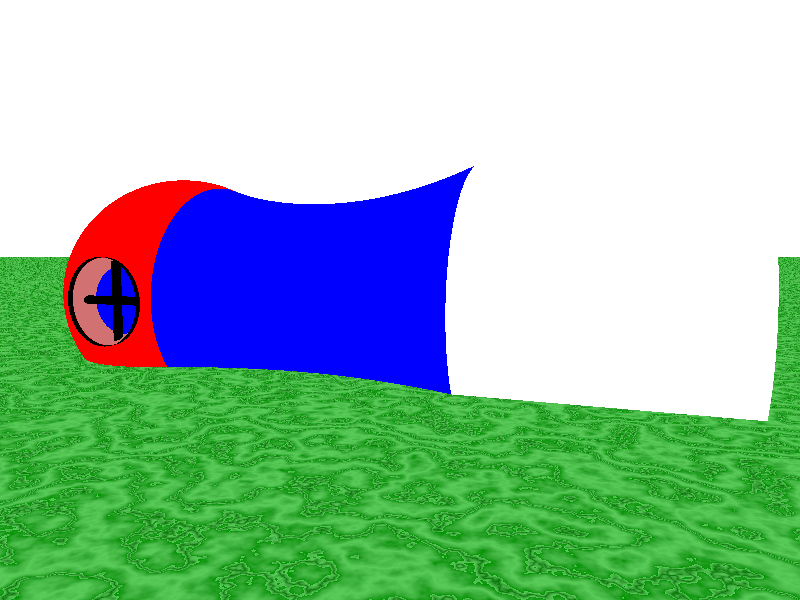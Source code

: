 #include "colors.inc"     
#include "textures.inc"

#declare Font="cyrvetic.ttf";
#declare zi=1.5;
light_source{
	<2,2,2>
	color White

}
light_source{
	<-5,2,zi>
	color Yellow

}
light_source{
	<-5,12,3>
	color White

}

camera{   //camera pour etre en face du cylindre
	location<-5,25,zi>
	look_at <-5,2,zi>
	sky <0,0,1>
	right<-image_width/image_height,0,0>
}
camera{     //camera pour etre en face de la sphere
	location<8,13,zi+1>
	look_at <-5,8,zi>
	sky <0,0,1>
	right<-image_width/image_height,0,0>
}

background { White}

plane{
    z,0
    texture{    Jade }
}


difference{ //pour creuser la maison
      union{

            cylinder{
                  <-5,10,zi>
                  <-5,15,zi>
                  3
                  pigment{ color White}
            }


            difference{
                 sphere{     //sphere rouge
                              <-5,2,zi>
                              3
                               pigment{ color Red}
                 }
                        
                  
                  sphere{     //afin de faire la fenetre
                              <-2,2,zi>
                              1
                               pigment{ color Brown}
                  }
                  cylinder{   //afin de faire la porte entre la sphere et le lathe
                        <-5,4,zi>
                        <-5,6,zi>
                        2.5
                        pigment{ color Green}
                  }
                  sphere{     //afin de faire la porte entre la sphere et le lathe 
                        <-5,5,zi>
                        2.5
                         pigment{ color Yellow}
                  }
                  
            }
            
            
            lathe{      //relie le cylindre et la sphere
                  bezier_spline
                  4,
                  <2.79,1.09>,
                  <2.09,2.89>,
                  <2.02,5.59>,
                  <3,8>
                   pigment{ color Blue}
                   
                   translate <-5,2,zi>
            }
      }
      
       union{     //on faire l'union du cylindre et de la sphere qui creusent la maison
            cylinder{
                  <-5,9,zi>
                  <-5,14.5,zi>
                  2.5
                  pigment{ color White}
            }
           
            sphere{
                  <-5,2,zi>
                  2.5
                  pigment{ color Blue}
            }
            sphere{
                  <-5,2,zi-2>
                  2.5
                  pigment{ color Blue}
            }
                  
            
            
           
      
      }
  
}


union{//fenetre 
                        
      
      lathe{ //ACDB
            bezier_spline
            4,
            <1,0>,
            <1,0.2>,
            <0.99,0.07>,
            <0.99,0.14>
            pigment{ color Black}
            rotate <0,0,90>
            translate<-2-0.05,2,zi> 
      }
      cylinder{
            <-2.5,2-1,zi>
            <-2.5,2+1,zi>
            0.1
            pigment{ color Black}
      }
      cylinder{
            <-2.5,2,zi-1>
            <-2.5,2,zi+1>
            0.1
            pigment{ color Black}
      }
}

//porte

#macro fleche(A,S,Coul1,Coul2,alph,rCyl,rCon,text1,sca,rot,trans)


	# local B=A*alph+S*(1-alph);



	cylinder{
	A B rCyl
	 	pigment{
			color Coul1
		}
	}
	cone {
		B rCon S 0
		pigment{
			color Coul2
		}
	} 
	text {
                ttf Font  
                text1
	        0.1, 0    
	        pigment{
			    color Coul1
		    }
                scale sca 
                rotate rot
                translate trans   
    } 


#end



#macro repereortho()
	fleche(<0,0,0>,<1,0,0>,Red,Red,0.3,0.1,0.15,"X",<0.3,0.3,0.3>,<90,0,0>,<0.5,0,0.2>)
	fleche(<0,0,0>,<0,1,0>,Cyan,Cyan,0.3,0.1,0.15,"Y",<0.3,0.3,0.3>,<90,0,90>,<0,0.5,0.2>)
	fleche(<0,0,0>,<0,0,1>,Green,Green,0.3,0.1,0.15,"Z",<0.3,0.3,0.3>,<90,0,90>,<0,0.2,0.5>)
	
#end

repereortho()

